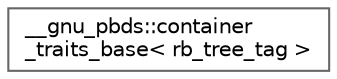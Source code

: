 digraph "Graphical Class Hierarchy"
{
 // LATEX_PDF_SIZE
  bgcolor="transparent";
  edge [fontname=Helvetica,fontsize=10,labelfontname=Helvetica,labelfontsize=10];
  node [fontname=Helvetica,fontsize=10,shape=box,height=0.2,width=0.4];
  rankdir="LR";
  Node0 [id="Node000000",label="__gnu_pbds::container\l_traits_base\< rb_tree_tag \>",height=0.2,width=0.4,color="grey40", fillcolor="white", style="filled",URL="$struct____gnu__pbds_1_1container__traits__base_3_01rb__tree__tag_01_4.html",tooltip="Specialization, rb tree."];
}
